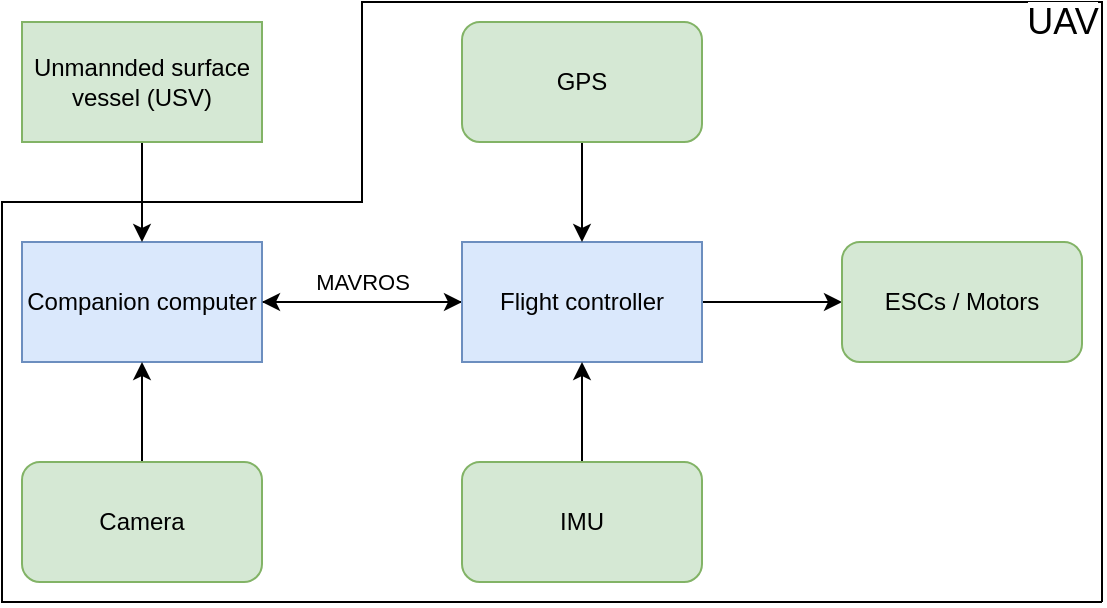 <mxfile version="24.2.5" type="device">
  <diagram name="Page-1" id="mv1Bp8PqEHi9iRuGxqt4">
    <mxGraphModel dx="1434" dy="870" grid="1" gridSize="10" guides="1" tooltips="1" connect="1" arrows="1" fold="1" page="1" pageScale="1" pageWidth="850" pageHeight="1100" math="0" shadow="0">
      <root>
        <mxCell id="0" />
        <mxCell id="1" parent="0" />
        <mxCell id="cGOhN-8vKerm6IaxPTP3-3" value="" style="edgeStyle=orthogonalEdgeStyle;rounded=0;orthogonalLoop=1;jettySize=auto;html=1;" edge="1" parent="1" source="cGOhN-8vKerm6IaxPTP3-1" target="cGOhN-8vKerm6IaxPTP3-2">
          <mxGeometry relative="1" as="geometry" />
        </mxCell>
        <mxCell id="cGOhN-8vKerm6IaxPTP3-1" value="Companion computer" style="rounded=0;whiteSpace=wrap;html=1;fillColor=#dae8fc;strokeColor=#6c8ebf;" vertex="1" parent="1">
          <mxGeometry x="270" y="420" width="120" height="60" as="geometry" />
        </mxCell>
        <mxCell id="cGOhN-8vKerm6IaxPTP3-4" style="edgeStyle=orthogonalEdgeStyle;rounded=0;orthogonalLoop=1;jettySize=auto;html=1;" edge="1" parent="1" source="cGOhN-8vKerm6IaxPTP3-2" target="cGOhN-8vKerm6IaxPTP3-1">
          <mxGeometry relative="1" as="geometry" />
        </mxCell>
        <mxCell id="cGOhN-8vKerm6IaxPTP3-5" value="MAVROS" style="edgeLabel;html=1;align=center;verticalAlign=middle;resizable=0;points=[];" vertex="1" connectable="0" parent="cGOhN-8vKerm6IaxPTP3-4">
          <mxGeometry x="0.36" y="1" relative="1" as="geometry">
            <mxPoint x="18" y="-11" as="offset" />
          </mxGeometry>
        </mxCell>
        <mxCell id="cGOhN-8vKerm6IaxPTP3-13" value="" style="edgeStyle=orthogonalEdgeStyle;rounded=0;orthogonalLoop=1;jettySize=auto;html=1;" edge="1" parent="1" source="cGOhN-8vKerm6IaxPTP3-2" target="cGOhN-8vKerm6IaxPTP3-10">
          <mxGeometry relative="1" as="geometry" />
        </mxCell>
        <mxCell id="cGOhN-8vKerm6IaxPTP3-2" value="Flight controller" style="rounded=0;whiteSpace=wrap;html=1;fillColor=#dae8fc;strokeColor=#6c8ebf;" vertex="1" parent="1">
          <mxGeometry x="490" y="420" width="120" height="60" as="geometry" />
        </mxCell>
        <mxCell id="cGOhN-8vKerm6IaxPTP3-15" value="" style="edgeStyle=orthogonalEdgeStyle;rounded=0;orthogonalLoop=1;jettySize=auto;html=1;" edge="1" parent="1" source="cGOhN-8vKerm6IaxPTP3-6" target="cGOhN-8vKerm6IaxPTP3-1">
          <mxGeometry relative="1" as="geometry" />
        </mxCell>
        <mxCell id="cGOhN-8vKerm6IaxPTP3-6" value="Unmannded surface vessel (USV)" style="rounded=0;whiteSpace=wrap;html=1;fillColor=#d5e8d4;strokeColor=#82b366;" vertex="1" parent="1">
          <mxGeometry x="270" y="310" width="120" height="60" as="geometry" />
        </mxCell>
        <mxCell id="cGOhN-8vKerm6IaxPTP3-14" value="" style="edgeStyle=orthogonalEdgeStyle;rounded=0;orthogonalLoop=1;jettySize=auto;html=1;" edge="1" parent="1" source="cGOhN-8vKerm6IaxPTP3-7" target="cGOhN-8vKerm6IaxPTP3-1">
          <mxGeometry relative="1" as="geometry" />
        </mxCell>
        <mxCell id="cGOhN-8vKerm6IaxPTP3-7" value="Camera" style="rounded=1;whiteSpace=wrap;html=1;fillColor=#d5e8d4;strokeColor=#82b366;" vertex="1" parent="1">
          <mxGeometry x="270" y="530" width="120" height="60" as="geometry" />
        </mxCell>
        <mxCell id="cGOhN-8vKerm6IaxPTP3-12" value="" style="edgeStyle=orthogonalEdgeStyle;rounded=0;orthogonalLoop=1;jettySize=auto;html=1;" edge="1" parent="1" source="cGOhN-8vKerm6IaxPTP3-8" target="cGOhN-8vKerm6IaxPTP3-2">
          <mxGeometry relative="1" as="geometry" />
        </mxCell>
        <mxCell id="cGOhN-8vKerm6IaxPTP3-8" value="IMU" style="rounded=1;whiteSpace=wrap;html=1;fillColor=#d5e8d4;strokeColor=#82b366;" vertex="1" parent="1">
          <mxGeometry x="490" y="530" width="120" height="60" as="geometry" />
        </mxCell>
        <mxCell id="cGOhN-8vKerm6IaxPTP3-11" value="" style="edgeStyle=orthogonalEdgeStyle;rounded=0;orthogonalLoop=1;jettySize=auto;html=1;" edge="1" parent="1" source="cGOhN-8vKerm6IaxPTP3-9" target="cGOhN-8vKerm6IaxPTP3-2">
          <mxGeometry relative="1" as="geometry" />
        </mxCell>
        <mxCell id="cGOhN-8vKerm6IaxPTP3-9" value="GPS" style="rounded=1;whiteSpace=wrap;html=1;fillColor=#d5e8d4;strokeColor=#82b366;" vertex="1" parent="1">
          <mxGeometry x="490" y="310" width="120" height="60" as="geometry" />
        </mxCell>
        <mxCell id="cGOhN-8vKerm6IaxPTP3-10" value="ESCs / Motors" style="rounded=1;whiteSpace=wrap;html=1;fillColor=#d5e8d4;strokeColor=#82b366;" vertex="1" parent="1">
          <mxGeometry x="680" y="420" width="120" height="60" as="geometry" />
        </mxCell>
        <mxCell id="cGOhN-8vKerm6IaxPTP3-16" value="" style="endArrow=none;html=1;rounded=0;" edge="1" parent="1">
          <mxGeometry width="50" height="50" relative="1" as="geometry">
            <mxPoint x="810" y="600" as="sourcePoint" />
            <mxPoint x="810" y="600" as="targetPoint" />
            <Array as="points">
              <mxPoint x="260" y="600" />
              <mxPoint x="260" y="400" />
              <mxPoint x="440" y="400" />
              <mxPoint x="440" y="300" />
              <mxPoint x="810" y="300" />
            </Array>
          </mxGeometry>
        </mxCell>
        <mxCell id="cGOhN-8vKerm6IaxPTP3-17" value="UAV" style="edgeLabel;html=1;align=center;verticalAlign=middle;resizable=0;points=[];fontSize=18;" vertex="1" connectable="0" parent="cGOhN-8vKerm6IaxPTP3-16">
          <mxGeometry x="0.502" y="-1" relative="1" as="geometry">
            <mxPoint x="103" y="9" as="offset" />
          </mxGeometry>
        </mxCell>
      </root>
    </mxGraphModel>
  </diagram>
</mxfile>
